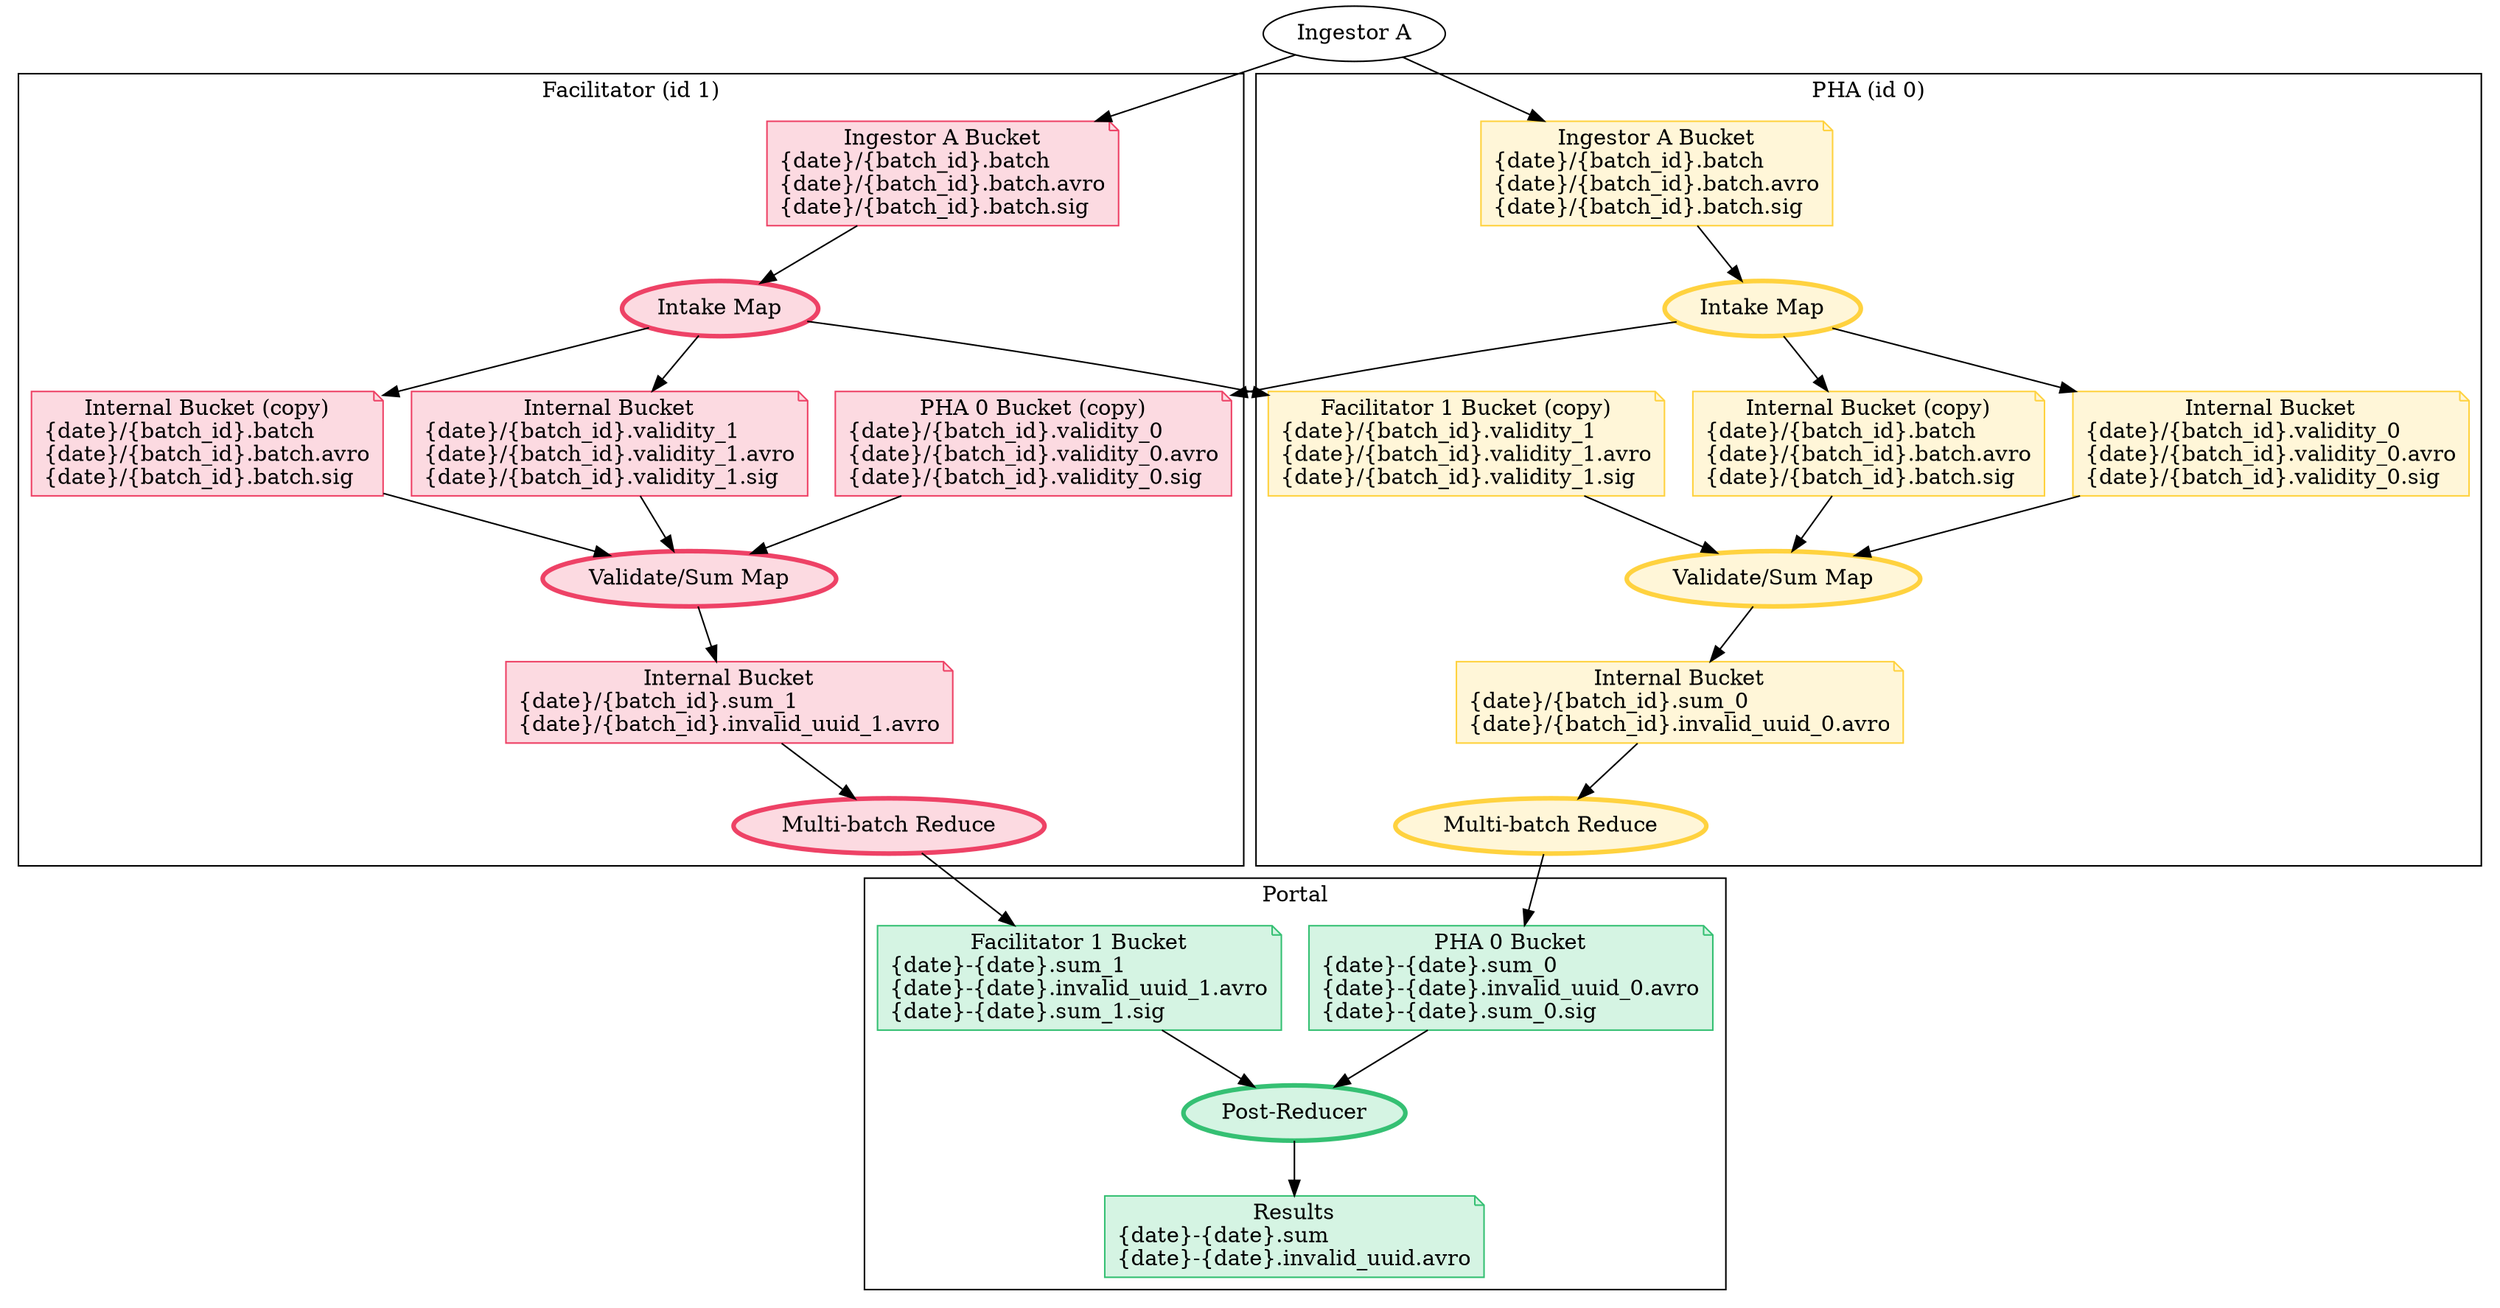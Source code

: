 // To build:
// $ dot -Tsvg -O prio-workflow.gv

digraph Prio {

// Use better cluster-aware ranking algorithm
newrank = true

ingestor [shape=oval, label="Ingestor A"]

subgraph cluster_facilitator {
    label = "Facilitator (id 1)"
    node [style="filled", color="#EE4266", fillcolor="#FCDAE1"]

    {
        node [shape=oval,style="filled,setlinewidth(3)"]
        MapA_1 [label="Intake Map"]
        MapB_1 [label="Validate/Sum Map"]
        Reducer_1 [label="Multi-batch Reduce"]
    }

    {
        node [shape=note]
        batch_1 [label="\
Ingestor A Bucket\n\
{date}/{batch_id}.batch\l\
{date}/{batch_id}.batch.avro\l\
{date}/{batch_id}.batch.sig\l"]
        batch_1_local [label="\
Internal Bucket (copy)\n\
{date}/{batch_id}.batch\l\
{date}/{batch_id}.batch.avro\l\
{date}/{batch_id}.batch.sig\l"]
        validity_1_local [label="\
Internal Bucket\n\
{date}/{batch_id}.validity_1\l\
{date}/{batch_id}.validity_1.avro\l\
{date}/{batch_id}.validity_1.sig\l"]
        validity_0 [label="\
PHA 0 Bucket (copy)\n\
{date}/{batch_id}.validity_0\l\
{date}/{batch_id}.validity_0.avro\l\
{date}/{batch_id}.validity_0.sig\l"]
        sum_1 [label="\
Internal Bucket\n\
{date}/{batch_id}.sum_1\l\
{date}/{batch_id}.invalid_uuid_1.avro\l"]
    }
}

subgraph cluster_pha {
    label = "PHA (id 0)"
    node [style="filled", color="#FFD23F", fillcolor="#FFF6D8"]

    {
        node [shape=oval,style="filled,setlinewidth(3)"]
        MapA_0 [label="Intake Map"]
        MapB_0 [label="Validate/Sum Map"]
        Reducer_0 [label="Multi-batch Reduce"]
    }

    {
        node [shape=note,style="filled"]
        batch_0 [label="\
Ingestor A Bucket\n\
{date}/{batch_id}.batch\l\
{date}/{batch_id}.batch.avro\l\
{date}/{batch_id}.batch.sig\l"]
        batch_0_local [label="\
Internal Bucket (copy)\n\
{date}/{batch_id}.batch\l\
{date}/{batch_id}.batch.avro\l\
{date}/{batch_id}.batch.sig\l"]
        validity_0_local [label="\
Internal Bucket\n\
{date}/{batch_id}.validity_0\l\
{date}/{batch_id}.validity_0.avro\l\
{date}/{batch_id}.validity_0.sig\l"]
        validity_1 [label="\
Facilitator 1 Bucket (copy)\n\
{date}/{batch_id}.validity_1\l\
{date}/{batch_id}.validity_1.avro\l\
{date}/{batch_id}.validity_1.sig\l"]
        sum_0 [label="\
Internal Bucket\n\
{date}/{batch_id}.sum_0\l\
{date}/{batch_id}.invalid_uuid_0.avro\l"]
    }
}

subgraph cluster_portal {
    label = "Portal"
    node [style="filled", color="#35C073", fillcolor="#D5F4E3"]

    {
        node [shape=oval,style="filled,setlinewidth(3)"]
        ReducerP [label="Post-Reducer"]
    }

    {
        node [shape=note,style="filled"]
        sum_0_aggr [label="\
PHA 0 Bucket\n\
{date}-{date}.sum_0\l\
{date}-{date}.invalid_uuid_0.avro\l\
{date}-{date}.sum_0.sig\l"]
        sum_1_aggr [label="\
Facilitator 1 Bucket\n\
{date}-{date}.sum_1\l\
{date}-{date}.invalid_uuid_1.avro\l\
{date}-{date}.sum_1.sig\l"]
        sum_aggr [label="\
Results\n\
{date}-{date}.sum\l\
{date}-{date}.invalid_uuid.avro\l"]
    }
}

// Ingestor
ingestor -> {batch_1 batch_0}

// Facilitator
batch_1 -> MapA_1 -> {batch_1_local validity_1_local validity_1}
{batch_1_local validity_1_local validity_0} -> MapB_1 -> sum_1
sum_1 -> Reducer_1 -> sum_1_aggr

// PHA
batch_0 -> MapA_0 -> {batch_0_local validity_0_local validity_0}
{batch_0_local validity_0_local validity_1} -> MapB_0 -> sum_0
sum_0 -> Reducer_0 -> sum_0_aggr
{sum_0_aggr sum_1_aggr} -> ReducerP -> sum_aggr

}
